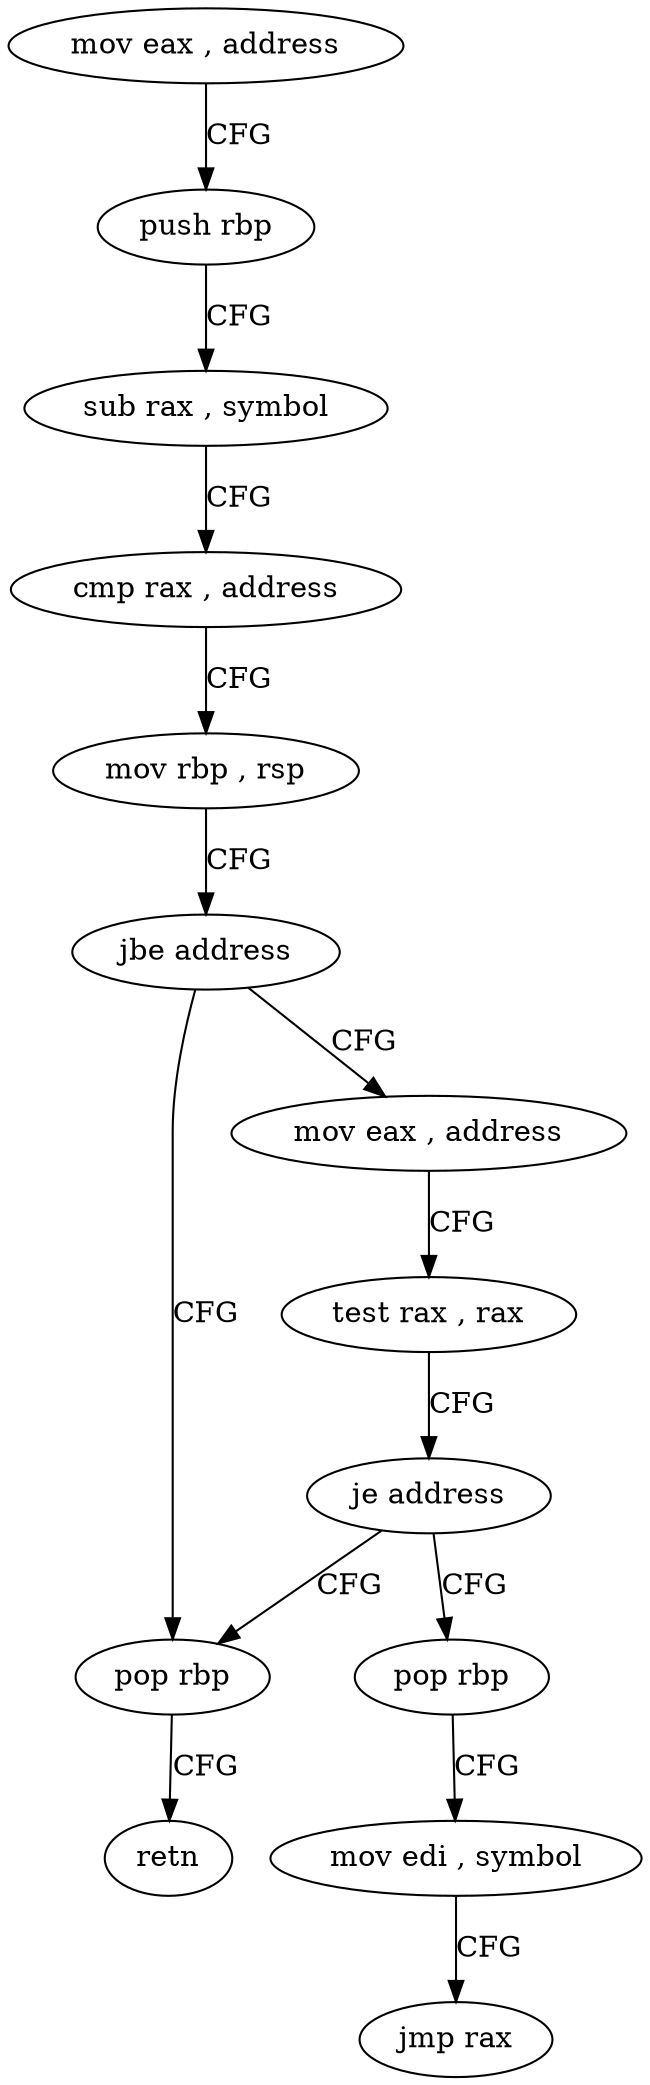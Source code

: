 digraph "func" {
"4208779" [label = "mov eax , address" ]
"4208784" [label = "push rbp" ]
"4208785" [label = "sub rax , symbol" ]
"4208791" [label = "cmp rax , address" ]
"4208795" [label = "mov rbp , rsp" ]
"4208798" [label = "jbe address" ]
"4208818" [label = "pop rbp" ]
"4208800" [label = "mov eax , address" ]
"4208819" [label = "retn" ]
"4208805" [label = "test rax , rax" ]
"4208808" [label = "je address" ]
"4208810" [label = "pop rbp" ]
"4208811" [label = "mov edi , symbol" ]
"4208816" [label = "jmp rax" ]
"4208779" -> "4208784" [ label = "CFG" ]
"4208784" -> "4208785" [ label = "CFG" ]
"4208785" -> "4208791" [ label = "CFG" ]
"4208791" -> "4208795" [ label = "CFG" ]
"4208795" -> "4208798" [ label = "CFG" ]
"4208798" -> "4208818" [ label = "CFG" ]
"4208798" -> "4208800" [ label = "CFG" ]
"4208818" -> "4208819" [ label = "CFG" ]
"4208800" -> "4208805" [ label = "CFG" ]
"4208805" -> "4208808" [ label = "CFG" ]
"4208808" -> "4208818" [ label = "CFG" ]
"4208808" -> "4208810" [ label = "CFG" ]
"4208810" -> "4208811" [ label = "CFG" ]
"4208811" -> "4208816" [ label = "CFG" ]
}
